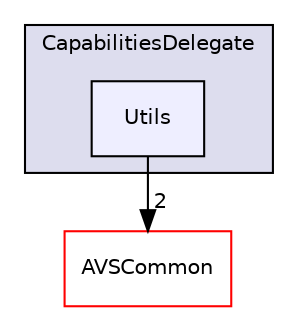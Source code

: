 digraph "/home/ANT.AMAZON.COM/womw/workplace/1.19_release/doxy/avs-device-sdk/CapabilitiesDelegate/include/CapabilitiesDelegate/Utils" {
  compound=true
  node [ fontsize="10", fontname="Helvetica"];
  edge [ labelfontsize="10", labelfontname="Helvetica"];
  subgraph clusterdir_118307bc9c346d5babffb00d17eeffb2 {
    graph [ bgcolor="#ddddee", pencolor="black", label="CapabilitiesDelegate" fontname="Helvetica", fontsize="10", URL="dir_118307bc9c346d5babffb00d17eeffb2.html"]
  dir_b9e1761fdb8ccfd6c305835ef6a9d772 [shape=box, label="Utils", style="filled", fillcolor="#eeeeff", pencolor="black", URL="dir_b9e1761fdb8ccfd6c305835ef6a9d772.html"];
  }
  dir_13e65effb2bde530b17b3d5eefcd0266 [shape=box label="AVSCommon" fillcolor="white" style="filled" color="red" URL="dir_13e65effb2bde530b17b3d5eefcd0266.html"];
  dir_b9e1761fdb8ccfd6c305835ef6a9d772->dir_13e65effb2bde530b17b3d5eefcd0266 [headlabel="2", labeldistance=1.5 headhref="dir_000164_000017.html"];
}

